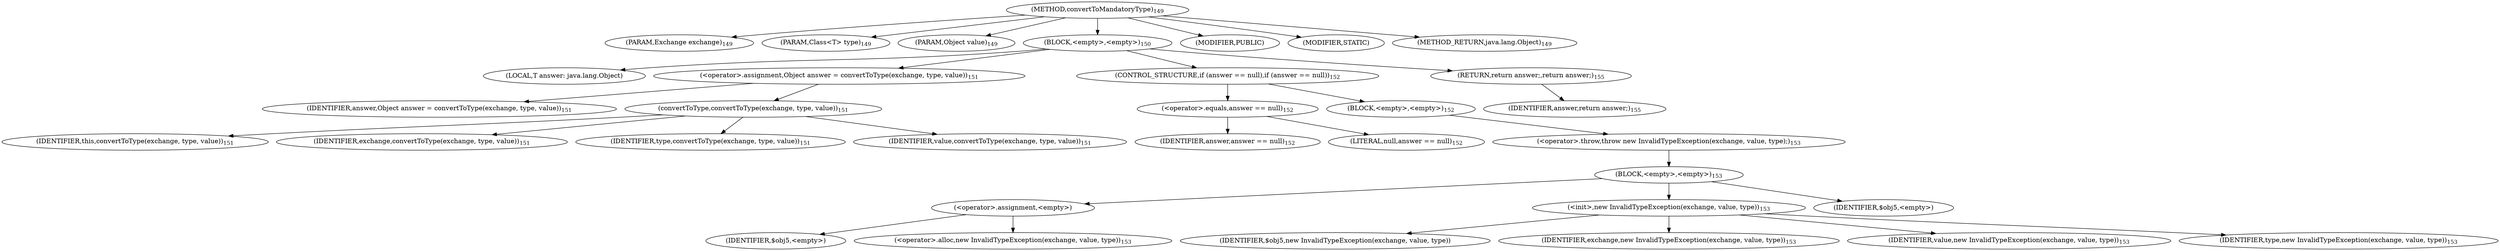 digraph "convertToMandatoryType" {  
"245" [label = <(METHOD,convertToMandatoryType)<SUB>149</SUB>> ]
"246" [label = <(PARAM,Exchange exchange)<SUB>149</SUB>> ]
"247" [label = <(PARAM,Class&lt;T&gt; type)<SUB>149</SUB>> ]
"248" [label = <(PARAM,Object value)<SUB>149</SUB>> ]
"249" [label = <(BLOCK,&lt;empty&gt;,&lt;empty&gt;)<SUB>150</SUB>> ]
"250" [label = <(LOCAL,T answer: java.lang.Object)> ]
"251" [label = <(&lt;operator&gt;.assignment,Object answer = convertToType(exchange, type, value))<SUB>151</SUB>> ]
"252" [label = <(IDENTIFIER,answer,Object answer = convertToType(exchange, type, value))<SUB>151</SUB>> ]
"253" [label = <(convertToType,convertToType(exchange, type, value))<SUB>151</SUB>> ]
"254" [label = <(IDENTIFIER,this,convertToType(exchange, type, value))<SUB>151</SUB>> ]
"255" [label = <(IDENTIFIER,exchange,convertToType(exchange, type, value))<SUB>151</SUB>> ]
"256" [label = <(IDENTIFIER,type,convertToType(exchange, type, value))<SUB>151</SUB>> ]
"257" [label = <(IDENTIFIER,value,convertToType(exchange, type, value))<SUB>151</SUB>> ]
"258" [label = <(CONTROL_STRUCTURE,if (answer == null),if (answer == null))<SUB>152</SUB>> ]
"259" [label = <(&lt;operator&gt;.equals,answer == null)<SUB>152</SUB>> ]
"260" [label = <(IDENTIFIER,answer,answer == null)<SUB>152</SUB>> ]
"261" [label = <(LITERAL,null,answer == null)<SUB>152</SUB>> ]
"262" [label = <(BLOCK,&lt;empty&gt;,&lt;empty&gt;)<SUB>152</SUB>> ]
"263" [label = <(&lt;operator&gt;.throw,throw new InvalidTypeException(exchange, value, type);)<SUB>153</SUB>> ]
"264" [label = <(BLOCK,&lt;empty&gt;,&lt;empty&gt;)<SUB>153</SUB>> ]
"265" [label = <(&lt;operator&gt;.assignment,&lt;empty&gt;)> ]
"266" [label = <(IDENTIFIER,$obj5,&lt;empty&gt;)> ]
"267" [label = <(&lt;operator&gt;.alloc,new InvalidTypeException(exchange, value, type))<SUB>153</SUB>> ]
"268" [label = <(&lt;init&gt;,new InvalidTypeException(exchange, value, type))<SUB>153</SUB>> ]
"269" [label = <(IDENTIFIER,$obj5,new InvalidTypeException(exchange, value, type))> ]
"270" [label = <(IDENTIFIER,exchange,new InvalidTypeException(exchange, value, type))<SUB>153</SUB>> ]
"271" [label = <(IDENTIFIER,value,new InvalidTypeException(exchange, value, type))<SUB>153</SUB>> ]
"272" [label = <(IDENTIFIER,type,new InvalidTypeException(exchange, value, type))<SUB>153</SUB>> ]
"273" [label = <(IDENTIFIER,$obj5,&lt;empty&gt;)> ]
"274" [label = <(RETURN,return answer;,return answer;)<SUB>155</SUB>> ]
"275" [label = <(IDENTIFIER,answer,return answer;)<SUB>155</SUB>> ]
"276" [label = <(MODIFIER,PUBLIC)> ]
"277" [label = <(MODIFIER,STATIC)> ]
"278" [label = <(METHOD_RETURN,java.lang.Object)<SUB>149</SUB>> ]
  "245" -> "246" 
  "245" -> "247" 
  "245" -> "248" 
  "245" -> "249" 
  "245" -> "276" 
  "245" -> "277" 
  "245" -> "278" 
  "249" -> "250" 
  "249" -> "251" 
  "249" -> "258" 
  "249" -> "274" 
  "251" -> "252" 
  "251" -> "253" 
  "253" -> "254" 
  "253" -> "255" 
  "253" -> "256" 
  "253" -> "257" 
  "258" -> "259" 
  "258" -> "262" 
  "259" -> "260" 
  "259" -> "261" 
  "262" -> "263" 
  "263" -> "264" 
  "264" -> "265" 
  "264" -> "268" 
  "264" -> "273" 
  "265" -> "266" 
  "265" -> "267" 
  "268" -> "269" 
  "268" -> "270" 
  "268" -> "271" 
  "268" -> "272" 
  "274" -> "275" 
}
